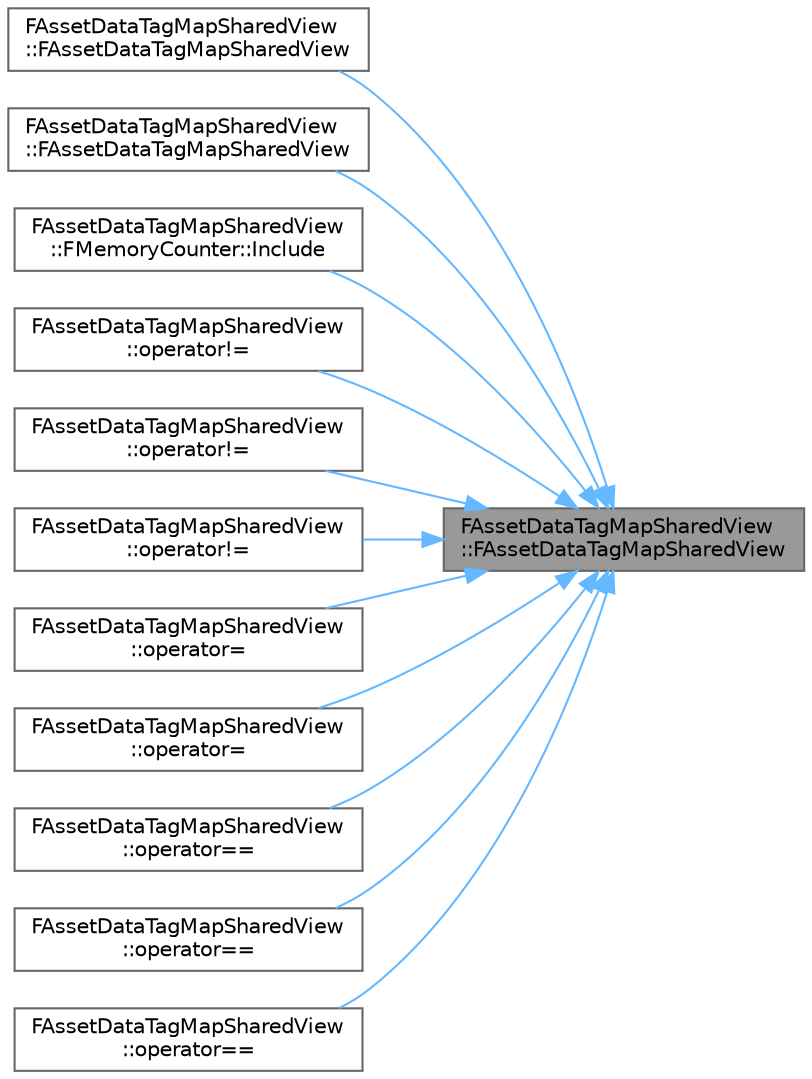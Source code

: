 digraph "FAssetDataTagMapSharedView::FAssetDataTagMapSharedView"
{
 // INTERACTIVE_SVG=YES
 // LATEX_PDF_SIZE
  bgcolor="transparent";
  edge [fontname=Helvetica,fontsize=10,labelfontname=Helvetica,labelfontsize=10];
  node [fontname=Helvetica,fontsize=10,shape=box,height=0.2,width=0.4];
  rankdir="RL";
  Node1 [id="Node000001",label="FAssetDataTagMapSharedView\l::FAssetDataTagMapSharedView",height=0.2,width=0.4,color="gray40", fillcolor="grey60", style="filled", fontcolor="black",tooltip=" "];
  Node1 -> Node2 [id="edge1_Node000001_Node000002",dir="back",color="steelblue1",style="solid",tooltip=" "];
  Node2 [id="Node000002",label="FAssetDataTagMapSharedView\l::FAssetDataTagMapSharedView",height=0.2,width=0.4,color="grey40", fillcolor="white", style="filled",URL="$df/d78/classFAssetDataTagMapSharedView.html#a660404687b379c9ce862b39c18518637",tooltip=" "];
  Node1 -> Node3 [id="edge2_Node000001_Node000003",dir="back",color="steelblue1",style="solid",tooltip=" "];
  Node3 [id="Node000003",label="FAssetDataTagMapSharedView\l::FAssetDataTagMapSharedView",height=0.2,width=0.4,color="grey40", fillcolor="white", style="filled",URL="$df/d78/classFAssetDataTagMapSharedView.html#afe52f455f24eb4d19d27f108c03928db",tooltip=" "];
  Node1 -> Node4 [id="edge3_Node000001_Node000004",dir="back",color="steelblue1",style="solid",tooltip=" "];
  Node4 [id="Node000004",label="FAssetDataTagMapSharedView\l::FMemoryCounter::Include",height=0.2,width=0.4,color="grey40", fillcolor="white", style="filled",URL="$dd/d7e/classFAssetDataTagMapSharedView_1_1FMemoryCounter.html#a45361800f3d6cf6486ea3449c9359154",tooltip=" "];
  Node1 -> Node5 [id="edge4_Node000001_Node000005",dir="back",color="steelblue1",style="solid",tooltip=" "];
  Node5 [id="Node000005",label="FAssetDataTagMapSharedView\l::operator!=",height=0.2,width=0.4,color="grey40", fillcolor="white", style="filled",URL="$df/d78/classFAssetDataTagMapSharedView.html#ade25681aba31df656b843a91bc1b778b",tooltip=" "];
  Node1 -> Node6 [id="edge5_Node000001_Node000006",dir="back",color="steelblue1",style="solid",tooltip=" "];
  Node6 [id="Node000006",label="FAssetDataTagMapSharedView\l::operator!=",height=0.2,width=0.4,color="grey40", fillcolor="white", style="filled",URL="$df/d78/classFAssetDataTagMapSharedView.html#acda668fd5846188be290141124ad0167",tooltip=" "];
  Node1 -> Node7 [id="edge6_Node000001_Node000007",dir="back",color="steelblue1",style="solid",tooltip=" "];
  Node7 [id="Node000007",label="FAssetDataTagMapSharedView\l::operator!=",height=0.2,width=0.4,color="grey40", fillcolor="white", style="filled",URL="$df/d78/classFAssetDataTagMapSharedView.html#a9cf75459b04094ce9864578ea7cf7adf",tooltip=" "];
  Node1 -> Node8 [id="edge7_Node000001_Node000008",dir="back",color="steelblue1",style="solid",tooltip=" "];
  Node8 [id="Node000008",label="FAssetDataTagMapSharedView\l::operator=",height=0.2,width=0.4,color="grey40", fillcolor="white", style="filled",URL="$df/d78/classFAssetDataTagMapSharedView.html#aa1883fa408ab492ea93309b2858099a0",tooltip=" "];
  Node1 -> Node9 [id="edge8_Node000001_Node000009",dir="back",color="steelblue1",style="solid",tooltip=" "];
  Node9 [id="Node000009",label="FAssetDataTagMapSharedView\l::operator=",height=0.2,width=0.4,color="grey40", fillcolor="white", style="filled",URL="$df/d78/classFAssetDataTagMapSharedView.html#a0dc743298e9f3d9ca35b60b39b95ab5e",tooltip=" "];
  Node1 -> Node10 [id="edge9_Node000001_Node000010",dir="back",color="steelblue1",style="solid",tooltip=" "];
  Node10 [id="Node000010",label="FAssetDataTagMapSharedView\l::operator==",height=0.2,width=0.4,color="grey40", fillcolor="white", style="filled",URL="$df/d78/classFAssetDataTagMapSharedView.html#a0710f183e7c3072f56a8242c9730a81c",tooltip=" "];
  Node1 -> Node11 [id="edge10_Node000001_Node000011",dir="back",color="steelblue1",style="solid",tooltip=" "];
  Node11 [id="Node000011",label="FAssetDataTagMapSharedView\l::operator==",height=0.2,width=0.4,color="grey40", fillcolor="white", style="filled",URL="$df/d78/classFAssetDataTagMapSharedView.html#a7a11040db22daed3f4f74f892311fd84",tooltip=" "];
  Node1 -> Node12 [id="edge11_Node000001_Node000012",dir="back",color="steelblue1",style="solid",tooltip=" "];
  Node12 [id="Node000012",label="FAssetDataTagMapSharedView\l::operator==",height=0.2,width=0.4,color="grey40", fillcolor="white", style="filled",URL="$df/d78/classFAssetDataTagMapSharedView.html#ab038f2b8a0feae5e96c2953913eaf4fc",tooltip=" "];
}
